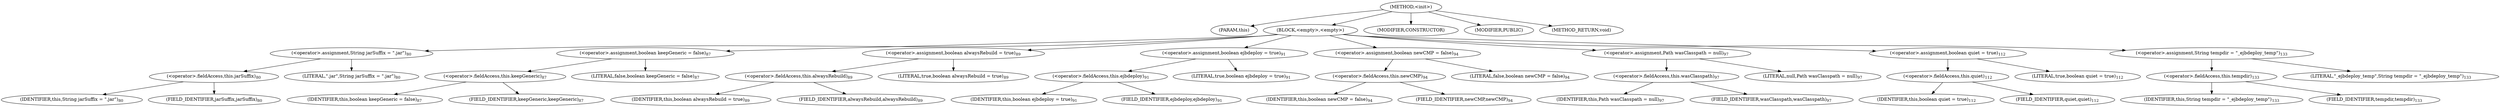 digraph "&lt;init&gt;" {  
"1723" [label = <(METHOD,&lt;init&gt;)> ]
"1724" [label = <(PARAM,this)> ]
"1725" [label = <(BLOCK,&lt;empty&gt;,&lt;empty&gt;)> ]
"1726" [label = <(&lt;operator&gt;.assignment,String jarSuffix = &quot;.jar&quot;)<SUB>80</SUB>> ]
"1727" [label = <(&lt;operator&gt;.fieldAccess,this.jarSuffix)<SUB>80</SUB>> ]
"1728" [label = <(IDENTIFIER,this,String jarSuffix = &quot;.jar&quot;)<SUB>80</SUB>> ]
"1729" [label = <(FIELD_IDENTIFIER,jarSuffix,jarSuffix)<SUB>80</SUB>> ]
"1730" [label = <(LITERAL,&quot;.jar&quot;,String jarSuffix = &quot;.jar&quot;)<SUB>80</SUB>> ]
"1731" [label = <(&lt;operator&gt;.assignment,boolean keepGeneric = false)<SUB>87</SUB>> ]
"1732" [label = <(&lt;operator&gt;.fieldAccess,this.keepGeneric)<SUB>87</SUB>> ]
"1733" [label = <(IDENTIFIER,this,boolean keepGeneric = false)<SUB>87</SUB>> ]
"1734" [label = <(FIELD_IDENTIFIER,keepGeneric,keepGeneric)<SUB>87</SUB>> ]
"1735" [label = <(LITERAL,false,boolean keepGeneric = false)<SUB>87</SUB>> ]
"1736" [label = <(&lt;operator&gt;.assignment,boolean alwaysRebuild = true)<SUB>89</SUB>> ]
"1737" [label = <(&lt;operator&gt;.fieldAccess,this.alwaysRebuild)<SUB>89</SUB>> ]
"1738" [label = <(IDENTIFIER,this,boolean alwaysRebuild = true)<SUB>89</SUB>> ]
"1739" [label = <(FIELD_IDENTIFIER,alwaysRebuild,alwaysRebuild)<SUB>89</SUB>> ]
"1740" [label = <(LITERAL,true,boolean alwaysRebuild = true)<SUB>89</SUB>> ]
"1741" [label = <(&lt;operator&gt;.assignment,boolean ejbdeploy = true)<SUB>91</SUB>> ]
"1742" [label = <(&lt;operator&gt;.fieldAccess,this.ejbdeploy)<SUB>91</SUB>> ]
"1743" [label = <(IDENTIFIER,this,boolean ejbdeploy = true)<SUB>91</SUB>> ]
"1744" [label = <(FIELD_IDENTIFIER,ejbdeploy,ejbdeploy)<SUB>91</SUB>> ]
"1745" [label = <(LITERAL,true,boolean ejbdeploy = true)<SUB>91</SUB>> ]
"1746" [label = <(&lt;operator&gt;.assignment,boolean newCMP = false)<SUB>94</SUB>> ]
"1747" [label = <(&lt;operator&gt;.fieldAccess,this.newCMP)<SUB>94</SUB>> ]
"1748" [label = <(IDENTIFIER,this,boolean newCMP = false)<SUB>94</SUB>> ]
"1749" [label = <(FIELD_IDENTIFIER,newCMP,newCMP)<SUB>94</SUB>> ]
"1750" [label = <(LITERAL,false,boolean newCMP = false)<SUB>94</SUB>> ]
"1751" [label = <(&lt;operator&gt;.assignment,Path wasClasspath = null)<SUB>97</SUB>> ]
"1752" [label = <(&lt;operator&gt;.fieldAccess,this.wasClasspath)<SUB>97</SUB>> ]
"1753" [label = <(IDENTIFIER,this,Path wasClasspath = null)<SUB>97</SUB>> ]
"1754" [label = <(FIELD_IDENTIFIER,wasClasspath,wasClasspath)<SUB>97</SUB>> ]
"1755" [label = <(LITERAL,null,Path wasClasspath = null)<SUB>97</SUB>> ]
"1756" [label = <(&lt;operator&gt;.assignment,boolean quiet = true)<SUB>112</SUB>> ]
"1757" [label = <(&lt;operator&gt;.fieldAccess,this.quiet)<SUB>112</SUB>> ]
"1758" [label = <(IDENTIFIER,this,boolean quiet = true)<SUB>112</SUB>> ]
"1759" [label = <(FIELD_IDENTIFIER,quiet,quiet)<SUB>112</SUB>> ]
"1760" [label = <(LITERAL,true,boolean quiet = true)<SUB>112</SUB>> ]
"1761" [label = <(&lt;operator&gt;.assignment,String tempdir = &quot;_ejbdeploy_temp&quot;)<SUB>133</SUB>> ]
"1762" [label = <(&lt;operator&gt;.fieldAccess,this.tempdir)<SUB>133</SUB>> ]
"1763" [label = <(IDENTIFIER,this,String tempdir = &quot;_ejbdeploy_temp&quot;)<SUB>133</SUB>> ]
"1764" [label = <(FIELD_IDENTIFIER,tempdir,tempdir)<SUB>133</SUB>> ]
"1765" [label = <(LITERAL,&quot;_ejbdeploy_temp&quot;,String tempdir = &quot;_ejbdeploy_temp&quot;)<SUB>133</SUB>> ]
"1766" [label = <(MODIFIER,CONSTRUCTOR)> ]
"1767" [label = <(MODIFIER,PUBLIC)> ]
"1768" [label = <(METHOD_RETURN,void)> ]
  "1723" -> "1724" 
  "1723" -> "1725" 
  "1723" -> "1766" 
  "1723" -> "1767" 
  "1723" -> "1768" 
  "1725" -> "1726" 
  "1725" -> "1731" 
  "1725" -> "1736" 
  "1725" -> "1741" 
  "1725" -> "1746" 
  "1725" -> "1751" 
  "1725" -> "1756" 
  "1725" -> "1761" 
  "1726" -> "1727" 
  "1726" -> "1730" 
  "1727" -> "1728" 
  "1727" -> "1729" 
  "1731" -> "1732" 
  "1731" -> "1735" 
  "1732" -> "1733" 
  "1732" -> "1734" 
  "1736" -> "1737" 
  "1736" -> "1740" 
  "1737" -> "1738" 
  "1737" -> "1739" 
  "1741" -> "1742" 
  "1741" -> "1745" 
  "1742" -> "1743" 
  "1742" -> "1744" 
  "1746" -> "1747" 
  "1746" -> "1750" 
  "1747" -> "1748" 
  "1747" -> "1749" 
  "1751" -> "1752" 
  "1751" -> "1755" 
  "1752" -> "1753" 
  "1752" -> "1754" 
  "1756" -> "1757" 
  "1756" -> "1760" 
  "1757" -> "1758" 
  "1757" -> "1759" 
  "1761" -> "1762" 
  "1761" -> "1765" 
  "1762" -> "1763" 
  "1762" -> "1764" 
}
